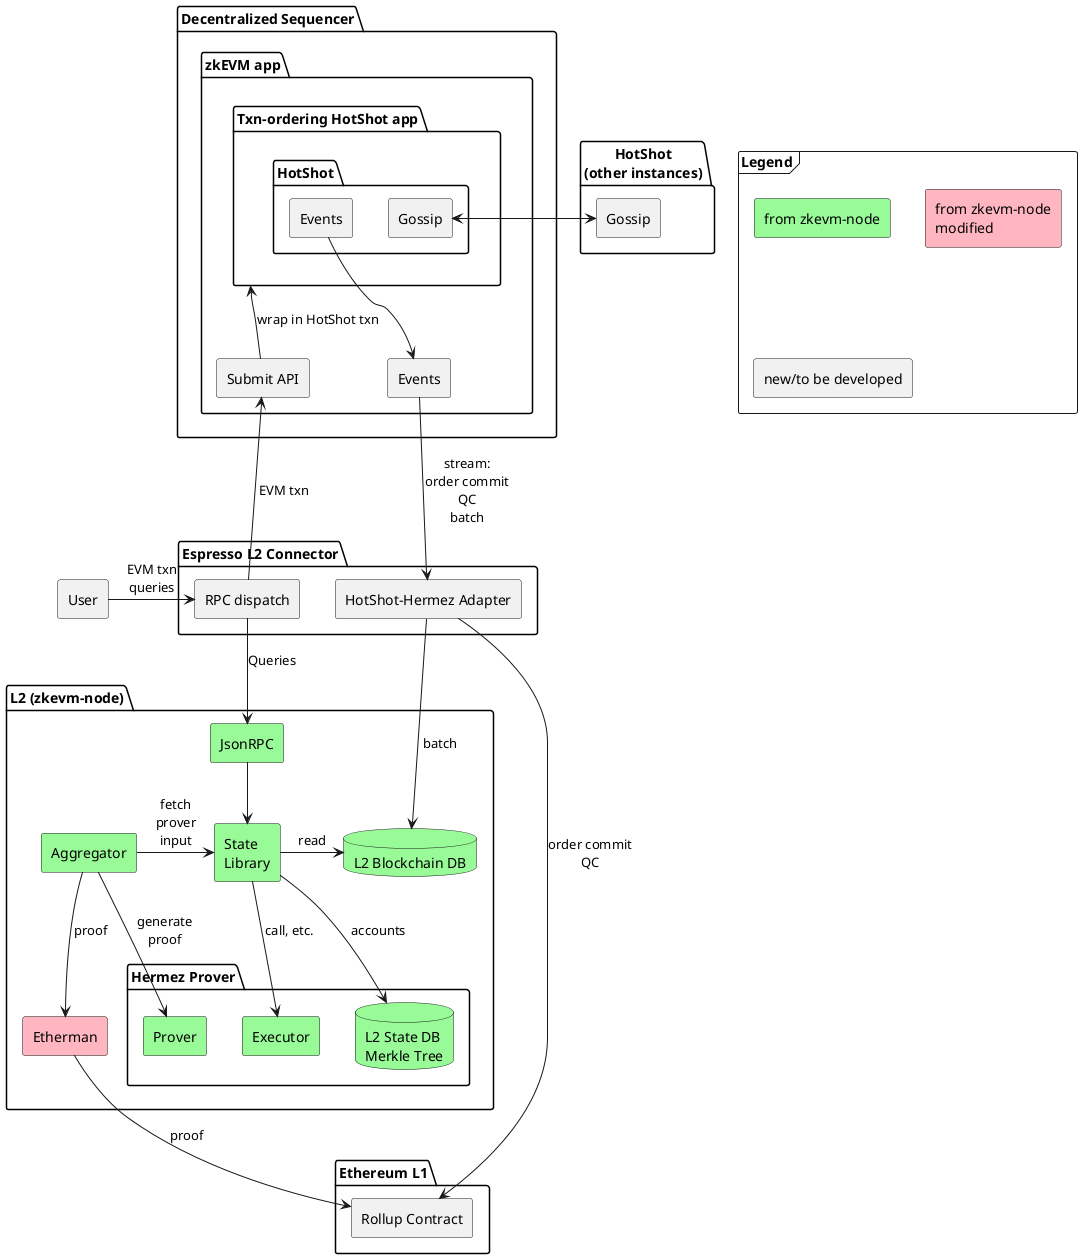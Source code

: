 @startuml
skinparam componentStyle rectangle

frame Legend {
  component "from zkevm-node" #PaleGreen
  component "from zkevm-node\nmodified" #LightPink
  component "new/to be developed"
}

component User
package "HotShot\n(other instances)" as HotShotExternal {
  component "Gossip" as GossipExternal
}

package "Decentralized Sequencer" {
  package "zkEVM app" as zkApp {
    component Events
    component "Submit API" as Submit
    package "Txn-ordering HotShot app" as App {
      package HotShot {
        component "Gossip" as GossipInternal
        component "Events" as HotShotEvents
      }
    }
  }
}


package "Espresso L2 Connector" as Connector {
  component "HotShot-Hermez Adapter" as Adapter
  component "RPC dispatch" as Dispatch
}

package "Ethereum L1" as L1 {
  component "Rollup Contract" as Rollup
  ' component "Bridge L1" as BridgeL1 #PaleGreen
}


package "L2 (zkevm-node)" as L2 {
  component JsonRPC #PaleGreen
  database L2DB #PaleGreen [
    L2 Blockchain DB
  ]
  package "Hermez Prover" as HermezProver {
    component Prover #PaleGreen
    component Executor #PaleGreen
    database Tree #PaleGreen [
      L2 State DB
      Merkle Tree
    ]
  }
  'component "Bridge L2" as BridgeL2 #PaleGreen
  component Etherman #LightPink
  component Aggregator #PaleGreen
  component "State\nLibrary" as State #PaleGreen
}

User -> Dispatch: EVM txn\nqueries
Dispatch --> JsonRPC: Queries
Dispatch -up-> Submit: EVM txn

GossipInternal <-> GossipExternal

Events --> Adapter: stream:\norder commit\nQC\nbatch

Adapter -> L2DB: batch
Adapter -> Rollup: order commit\nQC

JsonRPC --> State

State -> L2DB: read
State --> Tree: accounts
State --> Executor: call, etc.

Aggregator -> State: fetch\nprover\ninput
Aggregator --> Etherman: proof
Aggregator -> Prover: generate\nproof
Etherman --> Rollup: proof

' Prover ..> BridgeL2
' User --> BridgeL1
Submit -up-> App: wrap in HotShot txn
HotShotEvents -down-> Events

@enduml
